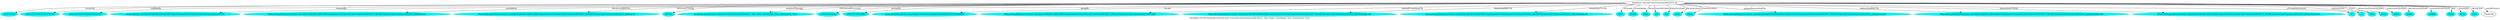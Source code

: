 digraph  {
	graph [label="Metadata for the facebook network from CienciasComFronteiras29032013 . Ego: False. Friendship: True. Interaction: True."];
	node [label="\N"];
	420	 [color="#02F3F1",
		label="2013-03-29",
		style=filled];
	"Snapshot CienciasComFronteiras29032013_fb" -> 420	 [label=createdAt];
	421	 [color="#02F3F1",
		label="2015-12-10 03:31:53.370736",
		style=filled];
	"Snapshot CienciasComFronteiras29032013_fb" -> 421	 [label=triplifiedIn];
	422	 [color="#02F3F1",
		label=CienciasComFronteiras29032013,
		style=filled];
	"Snapshot CienciasComFronteiras29032013_fb" -> 422	 [label=donatedBy];
	423	 [color="#02F3F1",
		label="https://github.com/OpenLinkedSocialData/fbGroups/tree/master/CienciasComFronteiras29032013_fb",
		style=filled];
	"Snapshot CienciasComFronteiras29032013_fb" -> 423	 [label=availableAt];
	424	 [color="#02F3F1",
		label="https://raw.githubusercontent.com/OpenLinkedSocialData/fbGroups/master/CienciasComFronteiras29032013_fb/rdf/CienciasComFronteiras29032013_\
fbMeta.owl",
		style=filled];
	"Snapshot CienciasComFronteiras29032013_fb" -> 424	 [label=discorveryRDFFile];
	425	 [color="#02F3F1",
		label="https://raw.githubusercontent.com/OpenLinkedSocialData/fbGroups/master/CienciasComFronteiras29032013_fb/rdf/CienciasComFronteiras29032013_\
fbMeta.ttl",
		style=filled];
	"Snapshot CienciasComFronteiras29032013_fb" -> 425	 [label=discoveryTTLFile];
	426	 [color="#02F3F1",
		label=Netvizz,
		style=filled];
	"Snapshot CienciasComFronteiras29032013_fb" -> 426	 [label=acquiredThrough];
	427	 [color="#02F3F1",
		label="facebook network from CienciasComFronteiras29032013 . Ego: False. Friendship: True. Interaction: True.",
		style=filled];
	"Snapshot CienciasComFronteiras29032013_fb" -> 427	 [label="rdf-schema#comment"];
	428	 [color="#02F3F1",
		label=contraaexclusao,
		style=filled];
	"Snapshot CienciasComFronteiras29032013_fb" -> 428	 [label=groupSID];
	429	 [color="#02F3F1",
		label=205123539623088,
		style=filled];
	"Snapshot CienciasComFronteiras29032013_fb" -> 429	 [label=groupID];
	430	 [color="#02F3F1",
		label="https://www.facebook.com/groups/contraaexclusao/permalink/269103356558439/",
		style=filled];
	"Snapshot CienciasComFronteiras29032013_fb" -> 430	 [label=fbLink];
	431	 [color="#02F3F1",
		label="https://raw.githubusercontent.com/OpenLinkedSocialData/fbGroups/master/CienciasComFronteiras29032013_fb/base/CienciasComFronteiras29032013.gdf",
		style=filled];
	"Snapshot CienciasComFronteiras29032013_fb" -> 431	 [label=originalFriendshipFile];
	432	 [color="#02F3F1",
		label="https://raw.githubusercontent.com/OpenLinkedSocialData/fbGroups/master/CienciasComFronteiras29032013_fb/rdf/CienciasComFronteiras29032013_\
fbFriendship.owl",
		style=filled];
	"Snapshot CienciasComFronteiras29032013_fb" -> 432	 [label=friendshipXMLFile];
	433	 [color="#02F3F1",
		label="https://raw.githubusercontent.com/OpenLinkedSocialData/fbGroups/master/CienciasComFronteiras29032013_fb/rdf/CienciasComFronteiras29032013_\
fbFriendship.ttl",
		style=filled];
	"Snapshot CienciasComFronteiras29032013_fb" -> 433	 [label=friendshipTTLFile];
	434	 [color="#02F3F1",
		label=2921,
		style=filled];
	"Snapshot CienciasComFronteiras29032013_fb" -> 434	 [label=nFriends];
	435	 [color="#02F3F1",
		label=23302,
		style=filled];
	"Snapshot CienciasComFronteiras29032013_fb" -> 435	 [label=nFriendships];
	436	 [color="#02F3F1",
		label=False,
		style=filled];
	"Snapshot CienciasComFronteiras29032013_fb" -> 436	 [label=fAnon];
	437	 [color="#02F3F1",
		label=sex,
		style=filled];
	"Snapshot CienciasComFronteiras29032013_fb" -> 437	 [label=friendAttribute];
	438	 [color="#02F3F1",
		label=uid,
		style=filled];
	"Snapshot CienciasComFronteiras29032013_fb" -> 438	 [label=friendAttribute];
	439	 [color="#02F3F1",
		label=name,
		style=filled];
	"Snapshot CienciasComFronteiras29032013_fb" -> 439	 [label=friendAttribute];
	440	 [color="#02F3F1",
		label=locale,
		style=filled];
	"Snapshot CienciasComFronteiras29032013_fb" -> 440	 [label=friendAttribute];
	441	 [color="#02F3F1",
		label="https://raw.githubusercontent.com/OpenLinkedSocialData/fbGroups/master/CienciasComFronteiras29032013_fb/base/CienciasComFronteiras29032013_\
interacoes.gdf",
		style=filled];
	"Snapshot CienciasComFronteiras29032013_fb" -> 441	 [label=originalInteractionFile];
	442	 [color="#02F3F1",
		label="https://raw.githubusercontent.com/OpenLinkedSocialData/fbGroups/master/CienciasComFronteiras29032013_fb/rdf/CienciasComFronteiras29032013_\
fbInteraction.owl",
		style=filled];
	"Snapshot CienciasComFronteiras29032013_fb" -> 442	 [label=interactionXMLFile];
	443	 [color="#02F3F1",
		label="https://raw.githubusercontent.com/OpenLinkedSocialData/fbGroups/master/CienciasComFronteiras29032013_fb/rdf/CienciasComFronteiras29032013_\
fbInteraction.ttl",
		style=filled];
	"Snapshot CienciasComFronteiras29032013_fb" -> 443	 [label=interactionTTLFile];
	444	 [color="#02F3F1",
		label=0,
		style=filled];
	"Snapshot CienciasComFronteiras29032013_fb" -> 444	 [label=nFriendsInteracted];
	445	 [color="#02F3F1",
		label=0,
		style=filled];
	"Snapshot CienciasComFronteiras29032013_fb" -> 445	 [label=nInteractions];
	446	 [color="#02F3F1",
		label=True,
		style=filled];
	"Snapshot CienciasComFronteiras29032013_fb" -> 446	 [label=iAnon];
	447	 [color="#02F3F1",
		label=posts,
		style=filled];
	"Snapshot CienciasComFronteiras29032013_fb" -> 447	 [label=interactionFriendAttribute];
	448	 [color="#02F3F1",
		label=node1,
		style=filled];
	"Snapshot CienciasComFronteiras29032013_fb" -> 448	 [label=interactionAttribute];
	449	 [color="#02F3F1",
		label=node2,
		style=filled];
	"Snapshot CienciasComFronteiras29032013_fb" -> 449	 [label=interactionAttribute];
	450	 [color="#02F3F1",
		label=weight,
		style=filled];
	"Snapshot CienciasComFronteiras29032013_fb" -> 450	 [label=interactionAttribute];
	451	 [color="#02F3F1",
		label=False,
		style=filled];
	"Snapshot CienciasComFronteiras29032013_fb" -> 451	 [label=ego];
	452	 [color="#02F3F1",
		label=True,
		style=filled];
	"Snapshot CienciasComFronteiras29032013_fb" -> 452	 [label=friendship];
	453	 [color="#02F3F1",
		label=True,
		style=filled];
	"Snapshot CienciasComFronteiras29032013_fb" -> 453	 [label=interaction];
	"Snapshot CienciasComFronteiras29032013_fb" -> Facebook	 [label=socialProtocol];
}
